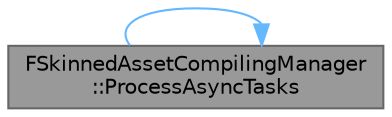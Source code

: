 digraph "FSkinnedAssetCompilingManager::ProcessAsyncTasks"
{
 // INTERACTIVE_SVG=YES
 // LATEX_PDF_SIZE
  bgcolor="transparent";
  edge [fontname=Helvetica,fontsize=10,labelfontname=Helvetica,labelfontsize=10];
  node [fontname=Helvetica,fontsize=10,shape=box,height=0.2,width=0.4];
  rankdir="RL";
  Node1 [id="Node000001",label="FSkinnedAssetCompilingManager\l::ProcessAsyncTasks",height=0.2,width=0.4,color="gray40", fillcolor="grey60", style="filled", fontcolor="black",tooltip="Called once per frame, fetches completed tasks and applies them to the scene."];
  Node1 -> Node1 [id="edge1_Node000001_Node000001",dir="back",color="steelblue1",style="solid",tooltip=" "];
}
